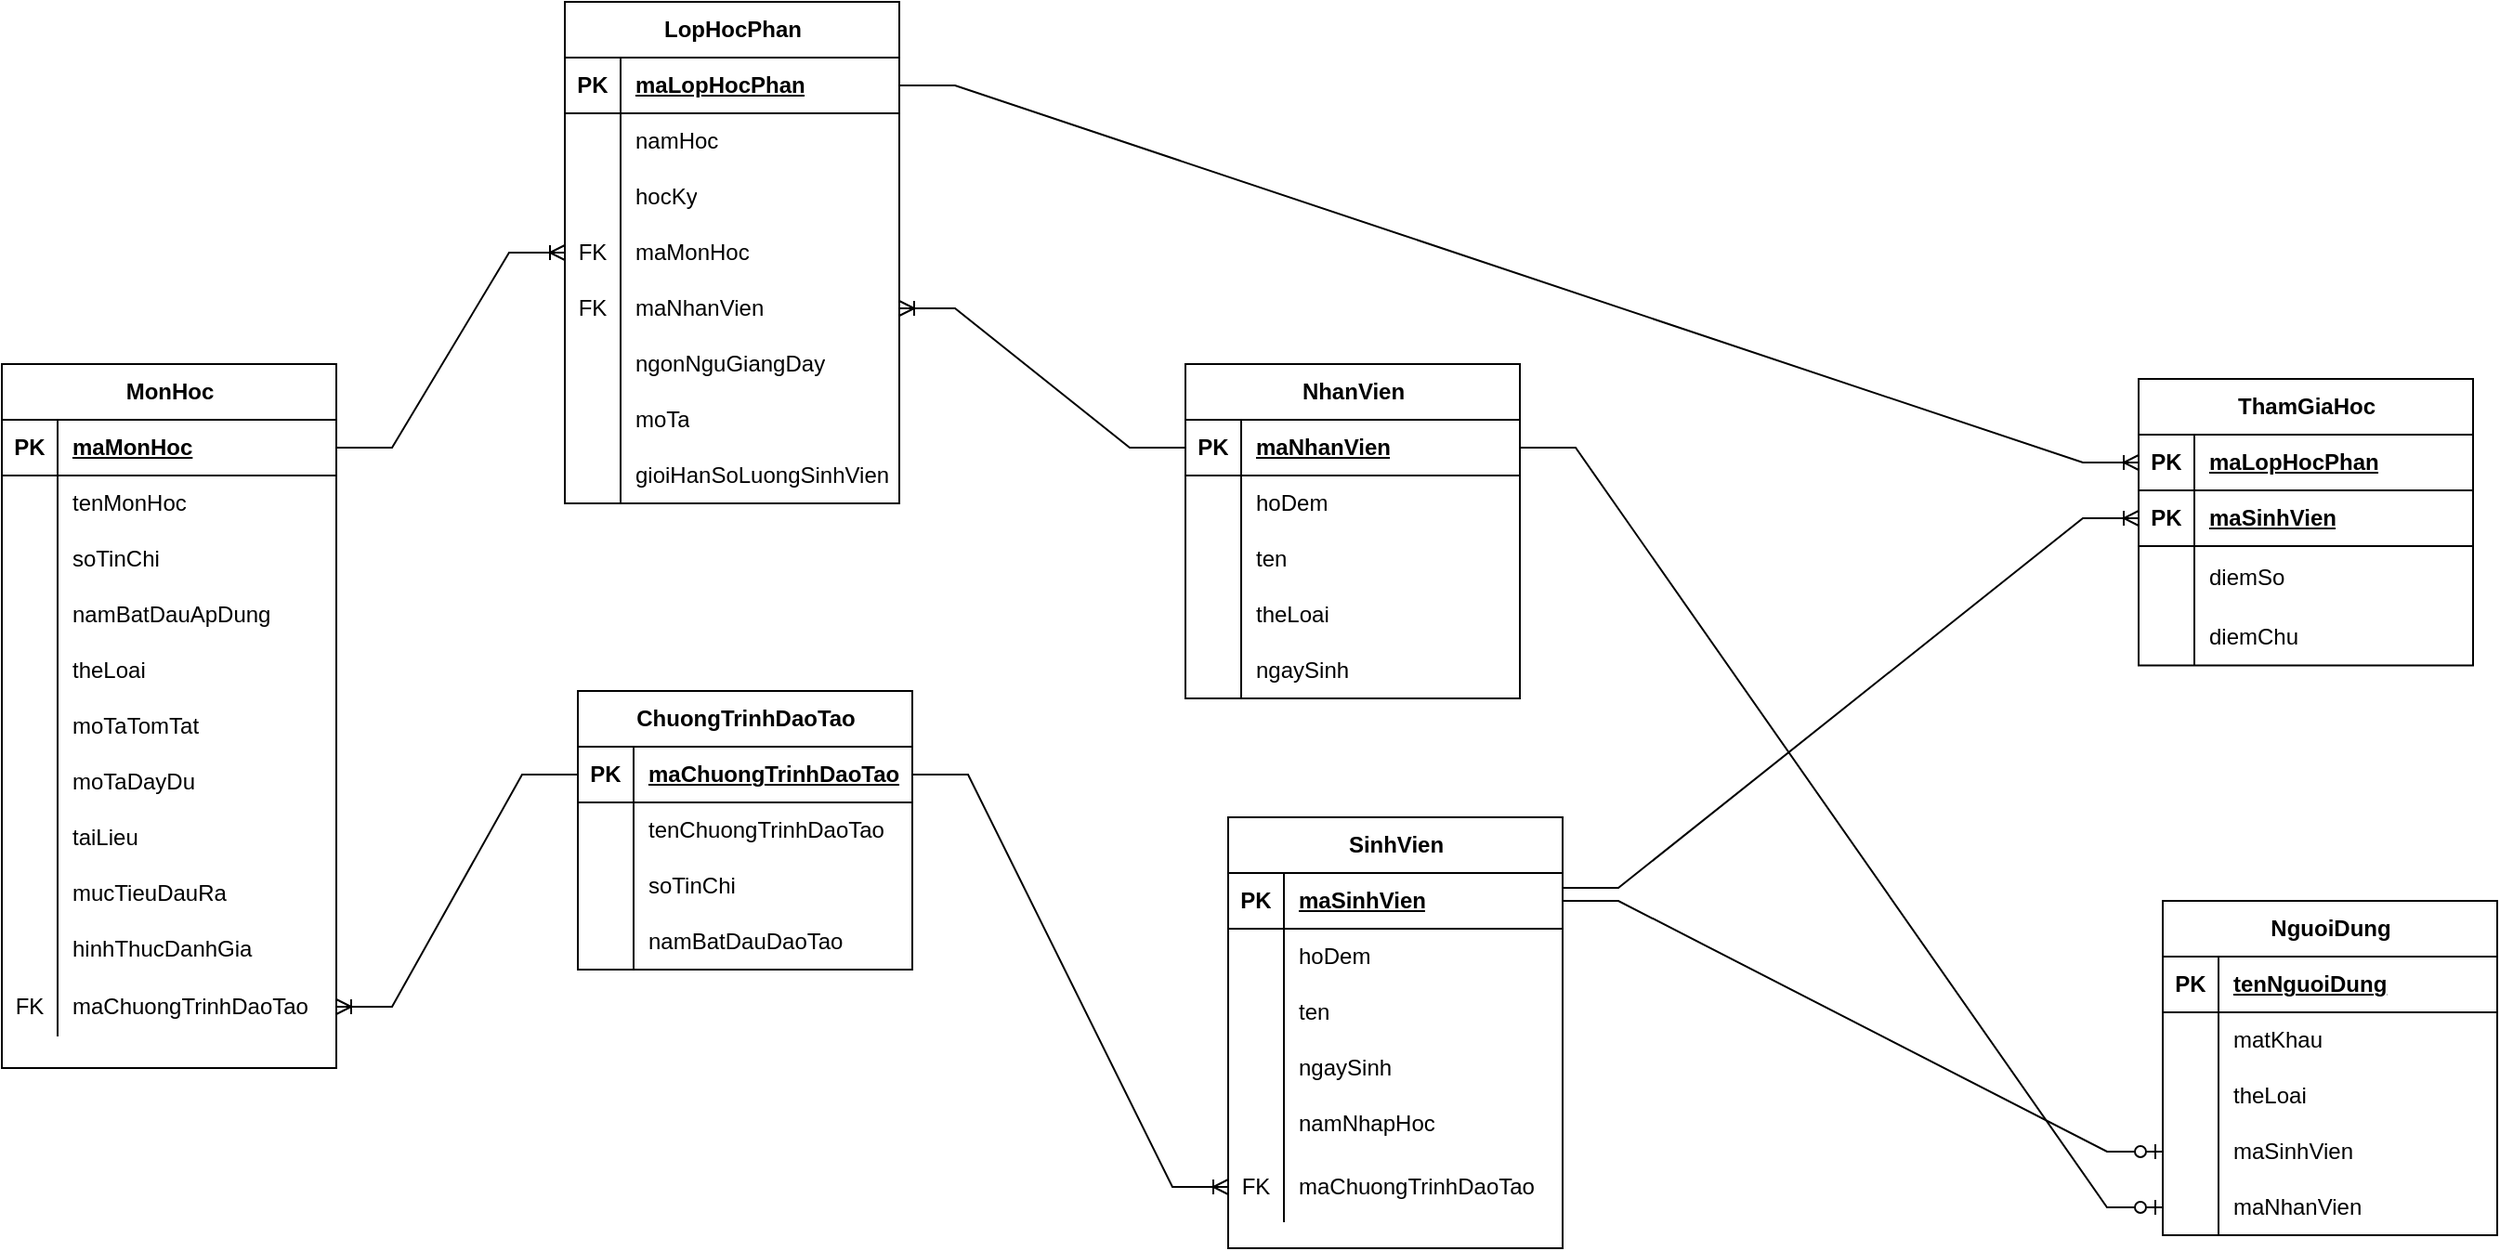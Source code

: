 <mxfile version="21.6.9" type="github">
  <diagram id="R2lEEEUBdFMjLlhIrx00" name="Page-1">
    <mxGraphModel dx="1336" dy="642" grid="0" gridSize="10" guides="1" tooltips="1" connect="1" arrows="1" fold="1" page="0" pageScale="1" pageWidth="850" pageHeight="1100" math="0" shadow="0" extFonts="Permanent Marker^https://fonts.googleapis.com/css?family=Permanent+Marker">
      <root>
        <mxCell id="0" />
        <mxCell id="1" parent="0" />
        <mxCell id="FCOBi8Q_6qxKYz5p5sxW-1" value="ChuongTrinhDaoTao" style="shape=table;startSize=30;container=1;collapsible=1;childLayout=tableLayout;fixedRows=1;rowLines=0;fontStyle=1;align=center;resizeLast=1;html=1;" vertex="1" parent="1">
          <mxGeometry x="301" y="449" width="180" height="150" as="geometry" />
        </mxCell>
        <mxCell id="FCOBi8Q_6qxKYz5p5sxW-2" value="" style="shape=tableRow;horizontal=0;startSize=0;swimlaneHead=0;swimlaneBody=0;fillColor=none;collapsible=0;dropTarget=0;points=[[0,0.5],[1,0.5]];portConstraint=eastwest;top=0;left=0;right=0;bottom=1;" vertex="1" parent="FCOBi8Q_6qxKYz5p5sxW-1">
          <mxGeometry y="30" width="180" height="30" as="geometry" />
        </mxCell>
        <mxCell id="FCOBi8Q_6qxKYz5p5sxW-3" value="PK" style="shape=partialRectangle;connectable=0;fillColor=none;top=0;left=0;bottom=0;right=0;fontStyle=1;overflow=hidden;whiteSpace=wrap;html=1;" vertex="1" parent="FCOBi8Q_6qxKYz5p5sxW-2">
          <mxGeometry width="30" height="30" as="geometry">
            <mxRectangle width="30" height="30" as="alternateBounds" />
          </mxGeometry>
        </mxCell>
        <mxCell id="FCOBi8Q_6qxKYz5p5sxW-4" value="maChuongTrinhDaoTao" style="shape=partialRectangle;connectable=0;fillColor=none;top=0;left=0;bottom=0;right=0;align=left;spacingLeft=6;fontStyle=5;overflow=hidden;whiteSpace=wrap;html=1;" vertex="1" parent="FCOBi8Q_6qxKYz5p5sxW-2">
          <mxGeometry x="30" width="150" height="30" as="geometry">
            <mxRectangle width="150" height="30" as="alternateBounds" />
          </mxGeometry>
        </mxCell>
        <mxCell id="FCOBi8Q_6qxKYz5p5sxW-5" value="" style="shape=tableRow;horizontal=0;startSize=0;swimlaneHead=0;swimlaneBody=0;fillColor=none;collapsible=0;dropTarget=0;points=[[0,0.5],[1,0.5]];portConstraint=eastwest;top=0;left=0;right=0;bottom=0;" vertex="1" parent="FCOBi8Q_6qxKYz5p5sxW-1">
          <mxGeometry y="60" width="180" height="30" as="geometry" />
        </mxCell>
        <mxCell id="FCOBi8Q_6qxKYz5p5sxW-6" value="" style="shape=partialRectangle;connectable=0;fillColor=none;top=0;left=0;bottom=0;right=0;editable=1;overflow=hidden;whiteSpace=wrap;html=1;" vertex="1" parent="FCOBi8Q_6qxKYz5p5sxW-5">
          <mxGeometry width="30" height="30" as="geometry">
            <mxRectangle width="30" height="30" as="alternateBounds" />
          </mxGeometry>
        </mxCell>
        <mxCell id="FCOBi8Q_6qxKYz5p5sxW-7" value="tenChuongTrinhDaoTao" style="shape=partialRectangle;connectable=0;fillColor=none;top=0;left=0;bottom=0;right=0;align=left;spacingLeft=6;overflow=hidden;whiteSpace=wrap;html=1;" vertex="1" parent="FCOBi8Q_6qxKYz5p5sxW-5">
          <mxGeometry x="30" width="150" height="30" as="geometry">
            <mxRectangle width="150" height="30" as="alternateBounds" />
          </mxGeometry>
        </mxCell>
        <mxCell id="FCOBi8Q_6qxKYz5p5sxW-8" value="" style="shape=tableRow;horizontal=0;startSize=0;swimlaneHead=0;swimlaneBody=0;fillColor=none;collapsible=0;dropTarget=0;points=[[0,0.5],[1,0.5]];portConstraint=eastwest;top=0;left=0;right=0;bottom=0;" vertex="1" parent="FCOBi8Q_6qxKYz5p5sxW-1">
          <mxGeometry y="90" width="180" height="30" as="geometry" />
        </mxCell>
        <mxCell id="FCOBi8Q_6qxKYz5p5sxW-9" value="" style="shape=partialRectangle;connectable=0;fillColor=none;top=0;left=0;bottom=0;right=0;editable=1;overflow=hidden;whiteSpace=wrap;html=1;" vertex="1" parent="FCOBi8Q_6qxKYz5p5sxW-8">
          <mxGeometry width="30" height="30" as="geometry">
            <mxRectangle width="30" height="30" as="alternateBounds" />
          </mxGeometry>
        </mxCell>
        <mxCell id="FCOBi8Q_6qxKYz5p5sxW-10" value="soTinChi" style="shape=partialRectangle;connectable=0;fillColor=none;top=0;left=0;bottom=0;right=0;align=left;spacingLeft=6;overflow=hidden;whiteSpace=wrap;html=1;" vertex="1" parent="FCOBi8Q_6qxKYz5p5sxW-8">
          <mxGeometry x="30" width="150" height="30" as="geometry">
            <mxRectangle width="150" height="30" as="alternateBounds" />
          </mxGeometry>
        </mxCell>
        <mxCell id="FCOBi8Q_6qxKYz5p5sxW-11" value="" style="shape=tableRow;horizontal=0;startSize=0;swimlaneHead=0;swimlaneBody=0;fillColor=none;collapsible=0;dropTarget=0;points=[[0,0.5],[1,0.5]];portConstraint=eastwest;top=0;left=0;right=0;bottom=0;" vertex="1" parent="FCOBi8Q_6qxKYz5p5sxW-1">
          <mxGeometry y="120" width="180" height="30" as="geometry" />
        </mxCell>
        <mxCell id="FCOBi8Q_6qxKYz5p5sxW-12" value="" style="shape=partialRectangle;connectable=0;fillColor=none;top=0;left=0;bottom=0;right=0;editable=1;overflow=hidden;whiteSpace=wrap;html=1;" vertex="1" parent="FCOBi8Q_6qxKYz5p5sxW-11">
          <mxGeometry width="30" height="30" as="geometry">
            <mxRectangle width="30" height="30" as="alternateBounds" />
          </mxGeometry>
        </mxCell>
        <mxCell id="FCOBi8Q_6qxKYz5p5sxW-13" value="namBatDauDaoTao" style="shape=partialRectangle;connectable=0;fillColor=none;top=0;left=0;bottom=0;right=0;align=left;spacingLeft=6;overflow=hidden;whiteSpace=wrap;html=1;" vertex="1" parent="FCOBi8Q_6qxKYz5p5sxW-11">
          <mxGeometry x="30" width="150" height="30" as="geometry">
            <mxRectangle width="150" height="30" as="alternateBounds" />
          </mxGeometry>
        </mxCell>
        <mxCell id="FCOBi8Q_6qxKYz5p5sxW-14" value="SinhVien" style="shape=table;startSize=30;container=1;collapsible=1;childLayout=tableLayout;fixedRows=1;rowLines=0;fontStyle=1;align=center;resizeLast=1;html=1;" vertex="1" parent="1">
          <mxGeometry x="651" y="517" width="180" height="232" as="geometry" />
        </mxCell>
        <mxCell id="FCOBi8Q_6qxKYz5p5sxW-15" value="" style="shape=tableRow;horizontal=0;startSize=0;swimlaneHead=0;swimlaneBody=0;fillColor=none;collapsible=0;dropTarget=0;points=[[0,0.5],[1,0.5]];portConstraint=eastwest;top=0;left=0;right=0;bottom=1;" vertex="1" parent="FCOBi8Q_6qxKYz5p5sxW-14">
          <mxGeometry y="30" width="180" height="30" as="geometry" />
        </mxCell>
        <mxCell id="FCOBi8Q_6qxKYz5p5sxW-16" value="PK" style="shape=partialRectangle;connectable=0;fillColor=none;top=0;left=0;bottom=0;right=0;fontStyle=1;overflow=hidden;whiteSpace=wrap;html=1;" vertex="1" parent="FCOBi8Q_6qxKYz5p5sxW-15">
          <mxGeometry width="30" height="30" as="geometry">
            <mxRectangle width="30" height="30" as="alternateBounds" />
          </mxGeometry>
        </mxCell>
        <mxCell id="FCOBi8Q_6qxKYz5p5sxW-17" value="maSinhVien" style="shape=partialRectangle;connectable=0;fillColor=none;top=0;left=0;bottom=0;right=0;align=left;spacingLeft=6;fontStyle=5;overflow=hidden;whiteSpace=wrap;html=1;" vertex="1" parent="FCOBi8Q_6qxKYz5p5sxW-15">
          <mxGeometry x="30" width="150" height="30" as="geometry">
            <mxRectangle width="150" height="30" as="alternateBounds" />
          </mxGeometry>
        </mxCell>
        <mxCell id="FCOBi8Q_6qxKYz5p5sxW-18" value="" style="shape=tableRow;horizontal=0;startSize=0;swimlaneHead=0;swimlaneBody=0;fillColor=none;collapsible=0;dropTarget=0;points=[[0,0.5],[1,0.5]];portConstraint=eastwest;top=0;left=0;right=0;bottom=0;" vertex="1" parent="FCOBi8Q_6qxKYz5p5sxW-14">
          <mxGeometry y="60" width="180" height="30" as="geometry" />
        </mxCell>
        <mxCell id="FCOBi8Q_6qxKYz5p5sxW-19" value="" style="shape=partialRectangle;connectable=0;fillColor=none;top=0;left=0;bottom=0;right=0;editable=1;overflow=hidden;whiteSpace=wrap;html=1;" vertex="1" parent="FCOBi8Q_6qxKYz5p5sxW-18">
          <mxGeometry width="30" height="30" as="geometry">
            <mxRectangle width="30" height="30" as="alternateBounds" />
          </mxGeometry>
        </mxCell>
        <mxCell id="FCOBi8Q_6qxKYz5p5sxW-20" value="hoDem" style="shape=partialRectangle;connectable=0;fillColor=none;top=0;left=0;bottom=0;right=0;align=left;spacingLeft=6;overflow=hidden;whiteSpace=wrap;html=1;" vertex="1" parent="FCOBi8Q_6qxKYz5p5sxW-18">
          <mxGeometry x="30" width="150" height="30" as="geometry">
            <mxRectangle width="150" height="30" as="alternateBounds" />
          </mxGeometry>
        </mxCell>
        <mxCell id="FCOBi8Q_6qxKYz5p5sxW-21" value="" style="shape=tableRow;horizontal=0;startSize=0;swimlaneHead=0;swimlaneBody=0;fillColor=none;collapsible=0;dropTarget=0;points=[[0,0.5],[1,0.5]];portConstraint=eastwest;top=0;left=0;right=0;bottom=0;" vertex="1" parent="FCOBi8Q_6qxKYz5p5sxW-14">
          <mxGeometry y="90" width="180" height="30" as="geometry" />
        </mxCell>
        <mxCell id="FCOBi8Q_6qxKYz5p5sxW-22" value="" style="shape=partialRectangle;connectable=0;fillColor=none;top=0;left=0;bottom=0;right=0;editable=1;overflow=hidden;whiteSpace=wrap;html=1;" vertex="1" parent="FCOBi8Q_6qxKYz5p5sxW-21">
          <mxGeometry width="30" height="30" as="geometry">
            <mxRectangle width="30" height="30" as="alternateBounds" />
          </mxGeometry>
        </mxCell>
        <mxCell id="FCOBi8Q_6qxKYz5p5sxW-23" value="ten" style="shape=partialRectangle;connectable=0;fillColor=none;top=0;left=0;bottom=0;right=0;align=left;spacingLeft=6;overflow=hidden;whiteSpace=wrap;html=1;" vertex="1" parent="FCOBi8Q_6qxKYz5p5sxW-21">
          <mxGeometry x="30" width="150" height="30" as="geometry">
            <mxRectangle width="150" height="30" as="alternateBounds" />
          </mxGeometry>
        </mxCell>
        <mxCell id="FCOBi8Q_6qxKYz5p5sxW-24" value="" style="shape=tableRow;horizontal=0;startSize=0;swimlaneHead=0;swimlaneBody=0;fillColor=none;collapsible=0;dropTarget=0;points=[[0,0.5],[1,0.5]];portConstraint=eastwest;top=0;left=0;right=0;bottom=0;" vertex="1" parent="FCOBi8Q_6qxKYz5p5sxW-14">
          <mxGeometry y="120" width="180" height="30" as="geometry" />
        </mxCell>
        <mxCell id="FCOBi8Q_6qxKYz5p5sxW-25" value="" style="shape=partialRectangle;connectable=0;fillColor=none;top=0;left=0;bottom=0;right=0;editable=1;overflow=hidden;whiteSpace=wrap;html=1;" vertex="1" parent="FCOBi8Q_6qxKYz5p5sxW-24">
          <mxGeometry width="30" height="30" as="geometry">
            <mxRectangle width="30" height="30" as="alternateBounds" />
          </mxGeometry>
        </mxCell>
        <mxCell id="FCOBi8Q_6qxKYz5p5sxW-26" value="ngaySinh" style="shape=partialRectangle;connectable=0;fillColor=none;top=0;left=0;bottom=0;right=0;align=left;spacingLeft=6;overflow=hidden;whiteSpace=wrap;html=1;" vertex="1" parent="FCOBi8Q_6qxKYz5p5sxW-24">
          <mxGeometry x="30" width="150" height="30" as="geometry">
            <mxRectangle width="150" height="30" as="alternateBounds" />
          </mxGeometry>
        </mxCell>
        <mxCell id="FCOBi8Q_6qxKYz5p5sxW-27" value="" style="shape=tableRow;horizontal=0;startSize=0;swimlaneHead=0;swimlaneBody=0;fillColor=none;collapsible=0;dropTarget=0;points=[[0,0.5],[1,0.5]];portConstraint=eastwest;top=0;left=0;right=0;bottom=0;" vertex="1" parent="FCOBi8Q_6qxKYz5p5sxW-14">
          <mxGeometry y="150" width="180" height="30" as="geometry" />
        </mxCell>
        <mxCell id="FCOBi8Q_6qxKYz5p5sxW-28" value="" style="shape=partialRectangle;connectable=0;fillColor=none;top=0;left=0;bottom=0;right=0;editable=1;overflow=hidden;whiteSpace=wrap;html=1;" vertex="1" parent="FCOBi8Q_6qxKYz5p5sxW-27">
          <mxGeometry width="30" height="30" as="geometry">
            <mxRectangle width="30" height="30" as="alternateBounds" />
          </mxGeometry>
        </mxCell>
        <mxCell id="FCOBi8Q_6qxKYz5p5sxW-29" value="namNhapHoc" style="shape=partialRectangle;connectable=0;fillColor=none;top=0;left=0;bottom=0;right=0;align=left;spacingLeft=6;overflow=hidden;whiteSpace=wrap;html=1;" vertex="1" parent="FCOBi8Q_6qxKYz5p5sxW-27">
          <mxGeometry x="30" width="150" height="30" as="geometry">
            <mxRectangle width="150" height="30" as="alternateBounds" />
          </mxGeometry>
        </mxCell>
        <mxCell id="FCOBi8Q_6qxKYz5p5sxW-34" value="" style="shape=tableRow;horizontal=0;startSize=0;swimlaneHead=0;swimlaneBody=0;fillColor=none;collapsible=0;dropTarget=0;points=[[0,0.5],[1,0.5]];portConstraint=eastwest;top=0;left=0;right=0;bottom=0;" vertex="1" parent="FCOBi8Q_6qxKYz5p5sxW-14">
          <mxGeometry y="180" width="180" height="38" as="geometry" />
        </mxCell>
        <mxCell id="FCOBi8Q_6qxKYz5p5sxW-35" value="FK" style="shape=partialRectangle;connectable=0;fillColor=none;top=0;left=0;bottom=0;right=0;fontStyle=0;overflow=hidden;whiteSpace=wrap;html=1;" vertex="1" parent="FCOBi8Q_6qxKYz5p5sxW-34">
          <mxGeometry width="30" height="38" as="geometry">
            <mxRectangle width="30" height="38" as="alternateBounds" />
          </mxGeometry>
        </mxCell>
        <mxCell id="FCOBi8Q_6qxKYz5p5sxW-36" value="maChuongTrinhDaoTao" style="shape=partialRectangle;connectable=0;fillColor=none;top=0;left=0;bottom=0;right=0;align=left;spacingLeft=6;fontStyle=0;overflow=hidden;whiteSpace=wrap;html=1;" vertex="1" parent="FCOBi8Q_6qxKYz5p5sxW-34">
          <mxGeometry x="30" width="150" height="38" as="geometry">
            <mxRectangle width="150" height="38" as="alternateBounds" />
          </mxGeometry>
        </mxCell>
        <mxCell id="FCOBi8Q_6qxKYz5p5sxW-37" value="" style="edgeStyle=entityRelationEdgeStyle;fontSize=12;html=1;endArrow=ERoneToMany;rounded=0;exitX=1;exitY=0.5;exitDx=0;exitDy=0;" edge="1" parent="1" source="FCOBi8Q_6qxKYz5p5sxW-2" target="FCOBi8Q_6qxKYz5p5sxW-34">
          <mxGeometry width="100" height="100" relative="1" as="geometry">
            <mxPoint x="789" y="691" as="sourcePoint" />
            <mxPoint x="889" y="591" as="targetPoint" />
          </mxGeometry>
        </mxCell>
        <mxCell id="FCOBi8Q_6qxKYz5p5sxW-38" value="NhanVien" style="shape=table;startSize=30;container=1;collapsible=1;childLayout=tableLayout;fixedRows=1;rowLines=0;fontStyle=1;align=center;resizeLast=1;html=1;" vertex="1" parent="1">
          <mxGeometry x="628" y="273" width="180" height="180" as="geometry" />
        </mxCell>
        <mxCell id="FCOBi8Q_6qxKYz5p5sxW-39" value="" style="shape=tableRow;horizontal=0;startSize=0;swimlaneHead=0;swimlaneBody=0;fillColor=none;collapsible=0;dropTarget=0;points=[[0,0.5],[1,0.5]];portConstraint=eastwest;top=0;left=0;right=0;bottom=1;" vertex="1" parent="FCOBi8Q_6qxKYz5p5sxW-38">
          <mxGeometry y="30" width="180" height="30" as="geometry" />
        </mxCell>
        <mxCell id="FCOBi8Q_6qxKYz5p5sxW-40" value="PK" style="shape=partialRectangle;connectable=0;fillColor=none;top=0;left=0;bottom=0;right=0;fontStyle=1;overflow=hidden;whiteSpace=wrap;html=1;" vertex="1" parent="FCOBi8Q_6qxKYz5p5sxW-39">
          <mxGeometry width="30" height="30" as="geometry">
            <mxRectangle width="30" height="30" as="alternateBounds" />
          </mxGeometry>
        </mxCell>
        <mxCell id="FCOBi8Q_6qxKYz5p5sxW-41" value="maNhanVien" style="shape=partialRectangle;connectable=0;fillColor=none;top=0;left=0;bottom=0;right=0;align=left;spacingLeft=6;fontStyle=5;overflow=hidden;whiteSpace=wrap;html=1;" vertex="1" parent="FCOBi8Q_6qxKYz5p5sxW-39">
          <mxGeometry x="30" width="150" height="30" as="geometry">
            <mxRectangle width="150" height="30" as="alternateBounds" />
          </mxGeometry>
        </mxCell>
        <mxCell id="FCOBi8Q_6qxKYz5p5sxW-42" value="" style="shape=tableRow;horizontal=0;startSize=0;swimlaneHead=0;swimlaneBody=0;fillColor=none;collapsible=0;dropTarget=0;points=[[0,0.5],[1,0.5]];portConstraint=eastwest;top=0;left=0;right=0;bottom=0;" vertex="1" parent="FCOBi8Q_6qxKYz5p5sxW-38">
          <mxGeometry y="60" width="180" height="30" as="geometry" />
        </mxCell>
        <mxCell id="FCOBi8Q_6qxKYz5p5sxW-43" value="" style="shape=partialRectangle;connectable=0;fillColor=none;top=0;left=0;bottom=0;right=0;editable=1;overflow=hidden;whiteSpace=wrap;html=1;" vertex="1" parent="FCOBi8Q_6qxKYz5p5sxW-42">
          <mxGeometry width="30" height="30" as="geometry">
            <mxRectangle width="30" height="30" as="alternateBounds" />
          </mxGeometry>
        </mxCell>
        <mxCell id="FCOBi8Q_6qxKYz5p5sxW-44" value="hoDem" style="shape=partialRectangle;connectable=0;fillColor=none;top=0;left=0;bottom=0;right=0;align=left;spacingLeft=6;overflow=hidden;whiteSpace=wrap;html=1;" vertex="1" parent="FCOBi8Q_6qxKYz5p5sxW-42">
          <mxGeometry x="30" width="150" height="30" as="geometry">
            <mxRectangle width="150" height="30" as="alternateBounds" />
          </mxGeometry>
        </mxCell>
        <mxCell id="FCOBi8Q_6qxKYz5p5sxW-45" value="" style="shape=tableRow;horizontal=0;startSize=0;swimlaneHead=0;swimlaneBody=0;fillColor=none;collapsible=0;dropTarget=0;points=[[0,0.5],[1,0.5]];portConstraint=eastwest;top=0;left=0;right=0;bottom=0;" vertex="1" parent="FCOBi8Q_6qxKYz5p5sxW-38">
          <mxGeometry y="90" width="180" height="30" as="geometry" />
        </mxCell>
        <mxCell id="FCOBi8Q_6qxKYz5p5sxW-46" value="" style="shape=partialRectangle;connectable=0;fillColor=none;top=0;left=0;bottom=0;right=0;editable=1;overflow=hidden;whiteSpace=wrap;html=1;" vertex="1" parent="FCOBi8Q_6qxKYz5p5sxW-45">
          <mxGeometry width="30" height="30" as="geometry">
            <mxRectangle width="30" height="30" as="alternateBounds" />
          </mxGeometry>
        </mxCell>
        <mxCell id="FCOBi8Q_6qxKYz5p5sxW-47" value="ten" style="shape=partialRectangle;connectable=0;fillColor=none;top=0;left=0;bottom=0;right=0;align=left;spacingLeft=6;overflow=hidden;whiteSpace=wrap;html=1;" vertex="1" parent="FCOBi8Q_6qxKYz5p5sxW-45">
          <mxGeometry x="30" width="150" height="30" as="geometry">
            <mxRectangle width="150" height="30" as="alternateBounds" />
          </mxGeometry>
        </mxCell>
        <mxCell id="FCOBi8Q_6qxKYz5p5sxW-48" value="" style="shape=tableRow;horizontal=0;startSize=0;swimlaneHead=0;swimlaneBody=0;fillColor=none;collapsible=0;dropTarget=0;points=[[0,0.5],[1,0.5]];portConstraint=eastwest;top=0;left=0;right=0;bottom=0;" vertex="1" parent="FCOBi8Q_6qxKYz5p5sxW-38">
          <mxGeometry y="120" width="180" height="30" as="geometry" />
        </mxCell>
        <mxCell id="FCOBi8Q_6qxKYz5p5sxW-49" value="" style="shape=partialRectangle;connectable=0;fillColor=none;top=0;left=0;bottom=0;right=0;editable=1;overflow=hidden;whiteSpace=wrap;html=1;" vertex="1" parent="FCOBi8Q_6qxKYz5p5sxW-48">
          <mxGeometry width="30" height="30" as="geometry">
            <mxRectangle width="30" height="30" as="alternateBounds" />
          </mxGeometry>
        </mxCell>
        <mxCell id="FCOBi8Q_6qxKYz5p5sxW-50" value="theLoai" style="shape=partialRectangle;connectable=0;fillColor=none;top=0;left=0;bottom=0;right=0;align=left;spacingLeft=6;overflow=hidden;whiteSpace=wrap;html=1;" vertex="1" parent="FCOBi8Q_6qxKYz5p5sxW-48">
          <mxGeometry x="30" width="150" height="30" as="geometry">
            <mxRectangle width="150" height="30" as="alternateBounds" />
          </mxGeometry>
        </mxCell>
        <mxCell id="FCOBi8Q_6qxKYz5p5sxW-51" value="" style="shape=tableRow;horizontal=0;startSize=0;swimlaneHead=0;swimlaneBody=0;fillColor=none;collapsible=0;dropTarget=0;points=[[0,0.5],[1,0.5]];portConstraint=eastwest;top=0;left=0;right=0;bottom=0;" vertex="1" parent="FCOBi8Q_6qxKYz5p5sxW-38">
          <mxGeometry y="150" width="180" height="30" as="geometry" />
        </mxCell>
        <mxCell id="FCOBi8Q_6qxKYz5p5sxW-52" value="" style="shape=partialRectangle;connectable=0;fillColor=none;top=0;left=0;bottom=0;right=0;editable=1;overflow=hidden;whiteSpace=wrap;html=1;" vertex="1" parent="FCOBi8Q_6qxKYz5p5sxW-51">
          <mxGeometry width="30" height="30" as="geometry">
            <mxRectangle width="30" height="30" as="alternateBounds" />
          </mxGeometry>
        </mxCell>
        <mxCell id="FCOBi8Q_6qxKYz5p5sxW-53" value="ngaySinh" style="shape=partialRectangle;connectable=0;fillColor=none;top=0;left=0;bottom=0;right=0;align=left;spacingLeft=6;overflow=hidden;whiteSpace=wrap;html=1;" vertex="1" parent="FCOBi8Q_6qxKYz5p5sxW-51">
          <mxGeometry x="30" width="150" height="30" as="geometry">
            <mxRectangle width="150" height="30" as="alternateBounds" />
          </mxGeometry>
        </mxCell>
        <mxCell id="FCOBi8Q_6qxKYz5p5sxW-54" value="MonHoc" style="shape=table;startSize=30;container=1;collapsible=1;childLayout=tableLayout;fixedRows=1;rowLines=0;fontStyle=1;align=center;resizeLast=1;html=1;" vertex="1" parent="1">
          <mxGeometry x="-9" y="273" width="180" height="379" as="geometry" />
        </mxCell>
        <mxCell id="FCOBi8Q_6qxKYz5p5sxW-55" value="" style="shape=tableRow;horizontal=0;startSize=0;swimlaneHead=0;swimlaneBody=0;fillColor=none;collapsible=0;dropTarget=0;points=[[0,0.5],[1,0.5]];portConstraint=eastwest;top=0;left=0;right=0;bottom=1;" vertex="1" parent="FCOBi8Q_6qxKYz5p5sxW-54">
          <mxGeometry y="30" width="180" height="30" as="geometry" />
        </mxCell>
        <mxCell id="FCOBi8Q_6qxKYz5p5sxW-56" value="PK" style="shape=partialRectangle;connectable=0;fillColor=none;top=0;left=0;bottom=0;right=0;fontStyle=1;overflow=hidden;whiteSpace=wrap;html=1;" vertex="1" parent="FCOBi8Q_6qxKYz5p5sxW-55">
          <mxGeometry width="30" height="30" as="geometry">
            <mxRectangle width="30" height="30" as="alternateBounds" />
          </mxGeometry>
        </mxCell>
        <mxCell id="FCOBi8Q_6qxKYz5p5sxW-57" value="maMonHoc" style="shape=partialRectangle;connectable=0;fillColor=none;top=0;left=0;bottom=0;right=0;align=left;spacingLeft=6;fontStyle=5;overflow=hidden;whiteSpace=wrap;html=1;" vertex="1" parent="FCOBi8Q_6qxKYz5p5sxW-55">
          <mxGeometry x="30" width="150" height="30" as="geometry">
            <mxRectangle width="150" height="30" as="alternateBounds" />
          </mxGeometry>
        </mxCell>
        <mxCell id="FCOBi8Q_6qxKYz5p5sxW-58" value="" style="shape=tableRow;horizontal=0;startSize=0;swimlaneHead=0;swimlaneBody=0;fillColor=none;collapsible=0;dropTarget=0;points=[[0,0.5],[1,0.5]];portConstraint=eastwest;top=0;left=0;right=0;bottom=0;" vertex="1" parent="FCOBi8Q_6qxKYz5p5sxW-54">
          <mxGeometry y="60" width="180" height="30" as="geometry" />
        </mxCell>
        <mxCell id="FCOBi8Q_6qxKYz5p5sxW-59" value="" style="shape=partialRectangle;connectable=0;fillColor=none;top=0;left=0;bottom=0;right=0;editable=1;overflow=hidden;whiteSpace=wrap;html=1;" vertex="1" parent="FCOBi8Q_6qxKYz5p5sxW-58">
          <mxGeometry width="30" height="30" as="geometry">
            <mxRectangle width="30" height="30" as="alternateBounds" />
          </mxGeometry>
        </mxCell>
        <mxCell id="FCOBi8Q_6qxKYz5p5sxW-60" value="tenMonHoc" style="shape=partialRectangle;connectable=0;fillColor=none;top=0;left=0;bottom=0;right=0;align=left;spacingLeft=6;overflow=hidden;whiteSpace=wrap;html=1;" vertex="1" parent="FCOBi8Q_6qxKYz5p5sxW-58">
          <mxGeometry x="30" width="150" height="30" as="geometry">
            <mxRectangle width="150" height="30" as="alternateBounds" />
          </mxGeometry>
        </mxCell>
        <mxCell id="FCOBi8Q_6qxKYz5p5sxW-61" value="" style="shape=tableRow;horizontal=0;startSize=0;swimlaneHead=0;swimlaneBody=0;fillColor=none;collapsible=0;dropTarget=0;points=[[0,0.5],[1,0.5]];portConstraint=eastwest;top=0;left=0;right=0;bottom=0;" vertex="1" parent="FCOBi8Q_6qxKYz5p5sxW-54">
          <mxGeometry y="90" width="180" height="30" as="geometry" />
        </mxCell>
        <mxCell id="FCOBi8Q_6qxKYz5p5sxW-62" value="" style="shape=partialRectangle;connectable=0;fillColor=none;top=0;left=0;bottom=0;right=0;editable=1;overflow=hidden;whiteSpace=wrap;html=1;" vertex="1" parent="FCOBi8Q_6qxKYz5p5sxW-61">
          <mxGeometry width="30" height="30" as="geometry">
            <mxRectangle width="30" height="30" as="alternateBounds" />
          </mxGeometry>
        </mxCell>
        <mxCell id="FCOBi8Q_6qxKYz5p5sxW-63" value="soTinChi" style="shape=partialRectangle;connectable=0;fillColor=none;top=0;left=0;bottom=0;right=0;align=left;spacingLeft=6;overflow=hidden;whiteSpace=wrap;html=1;" vertex="1" parent="FCOBi8Q_6qxKYz5p5sxW-61">
          <mxGeometry x="30" width="150" height="30" as="geometry">
            <mxRectangle width="150" height="30" as="alternateBounds" />
          </mxGeometry>
        </mxCell>
        <mxCell id="FCOBi8Q_6qxKYz5p5sxW-64" value="" style="shape=tableRow;horizontal=0;startSize=0;swimlaneHead=0;swimlaneBody=0;fillColor=none;collapsible=0;dropTarget=0;points=[[0,0.5],[1,0.5]];portConstraint=eastwest;top=0;left=0;right=0;bottom=0;" vertex="1" parent="FCOBi8Q_6qxKYz5p5sxW-54">
          <mxGeometry y="120" width="180" height="30" as="geometry" />
        </mxCell>
        <mxCell id="FCOBi8Q_6qxKYz5p5sxW-65" value="" style="shape=partialRectangle;connectable=0;fillColor=none;top=0;left=0;bottom=0;right=0;editable=1;overflow=hidden;whiteSpace=wrap;html=1;" vertex="1" parent="FCOBi8Q_6qxKYz5p5sxW-64">
          <mxGeometry width="30" height="30" as="geometry">
            <mxRectangle width="30" height="30" as="alternateBounds" />
          </mxGeometry>
        </mxCell>
        <mxCell id="FCOBi8Q_6qxKYz5p5sxW-66" value="namBatDauApDung" style="shape=partialRectangle;connectable=0;fillColor=none;top=0;left=0;bottom=0;right=0;align=left;spacingLeft=6;overflow=hidden;whiteSpace=wrap;html=1;" vertex="1" parent="FCOBi8Q_6qxKYz5p5sxW-64">
          <mxGeometry x="30" width="150" height="30" as="geometry">
            <mxRectangle width="150" height="30" as="alternateBounds" />
          </mxGeometry>
        </mxCell>
        <mxCell id="FCOBi8Q_6qxKYz5p5sxW-67" value="" style="shape=tableRow;horizontal=0;startSize=0;swimlaneHead=0;swimlaneBody=0;fillColor=none;collapsible=0;dropTarget=0;points=[[0,0.5],[1,0.5]];portConstraint=eastwest;top=0;left=0;right=0;bottom=0;" vertex="1" parent="FCOBi8Q_6qxKYz5p5sxW-54">
          <mxGeometry y="150" width="180" height="30" as="geometry" />
        </mxCell>
        <mxCell id="FCOBi8Q_6qxKYz5p5sxW-68" value="" style="shape=partialRectangle;connectable=0;fillColor=none;top=0;left=0;bottom=0;right=0;editable=1;overflow=hidden;whiteSpace=wrap;html=1;" vertex="1" parent="FCOBi8Q_6qxKYz5p5sxW-67">
          <mxGeometry width="30" height="30" as="geometry">
            <mxRectangle width="30" height="30" as="alternateBounds" />
          </mxGeometry>
        </mxCell>
        <mxCell id="FCOBi8Q_6qxKYz5p5sxW-69" value="theLoai" style="shape=partialRectangle;connectable=0;fillColor=none;top=0;left=0;bottom=0;right=0;align=left;spacingLeft=6;overflow=hidden;whiteSpace=wrap;html=1;" vertex="1" parent="FCOBi8Q_6qxKYz5p5sxW-67">
          <mxGeometry x="30" width="150" height="30" as="geometry">
            <mxRectangle width="150" height="30" as="alternateBounds" />
          </mxGeometry>
        </mxCell>
        <mxCell id="FCOBi8Q_6qxKYz5p5sxW-70" value="" style="shape=tableRow;horizontal=0;startSize=0;swimlaneHead=0;swimlaneBody=0;fillColor=none;collapsible=0;dropTarget=0;points=[[0,0.5],[1,0.5]];portConstraint=eastwest;top=0;left=0;right=0;bottom=0;" vertex="1" parent="FCOBi8Q_6qxKYz5p5sxW-54">
          <mxGeometry y="180" width="180" height="30" as="geometry" />
        </mxCell>
        <mxCell id="FCOBi8Q_6qxKYz5p5sxW-71" value="" style="shape=partialRectangle;connectable=0;fillColor=none;top=0;left=0;bottom=0;right=0;editable=1;overflow=hidden;whiteSpace=wrap;html=1;" vertex="1" parent="FCOBi8Q_6qxKYz5p5sxW-70">
          <mxGeometry width="30" height="30" as="geometry">
            <mxRectangle width="30" height="30" as="alternateBounds" />
          </mxGeometry>
        </mxCell>
        <mxCell id="FCOBi8Q_6qxKYz5p5sxW-72" value="moTaTomTat" style="shape=partialRectangle;connectable=0;fillColor=none;top=0;left=0;bottom=0;right=0;align=left;spacingLeft=6;overflow=hidden;whiteSpace=wrap;html=1;" vertex="1" parent="FCOBi8Q_6qxKYz5p5sxW-70">
          <mxGeometry x="30" width="150" height="30" as="geometry">
            <mxRectangle width="150" height="30" as="alternateBounds" />
          </mxGeometry>
        </mxCell>
        <mxCell id="FCOBi8Q_6qxKYz5p5sxW-73" value="" style="shape=tableRow;horizontal=0;startSize=0;swimlaneHead=0;swimlaneBody=0;fillColor=none;collapsible=0;dropTarget=0;points=[[0,0.5],[1,0.5]];portConstraint=eastwest;top=0;left=0;right=0;bottom=0;" vertex="1" parent="FCOBi8Q_6qxKYz5p5sxW-54">
          <mxGeometry y="210" width="180" height="30" as="geometry" />
        </mxCell>
        <mxCell id="FCOBi8Q_6qxKYz5p5sxW-74" value="" style="shape=partialRectangle;connectable=0;fillColor=none;top=0;left=0;bottom=0;right=0;editable=1;overflow=hidden;whiteSpace=wrap;html=1;" vertex="1" parent="FCOBi8Q_6qxKYz5p5sxW-73">
          <mxGeometry width="30" height="30" as="geometry">
            <mxRectangle width="30" height="30" as="alternateBounds" />
          </mxGeometry>
        </mxCell>
        <mxCell id="FCOBi8Q_6qxKYz5p5sxW-75" value="moTaDayDu" style="shape=partialRectangle;connectable=0;fillColor=none;top=0;left=0;bottom=0;right=0;align=left;spacingLeft=6;overflow=hidden;whiteSpace=wrap;html=1;" vertex="1" parent="FCOBi8Q_6qxKYz5p5sxW-73">
          <mxGeometry x="30" width="150" height="30" as="geometry">
            <mxRectangle width="150" height="30" as="alternateBounds" />
          </mxGeometry>
        </mxCell>
        <mxCell id="FCOBi8Q_6qxKYz5p5sxW-76" value="" style="shape=tableRow;horizontal=0;startSize=0;swimlaneHead=0;swimlaneBody=0;fillColor=none;collapsible=0;dropTarget=0;points=[[0,0.5],[1,0.5]];portConstraint=eastwest;top=0;left=0;right=0;bottom=0;" vertex="1" parent="FCOBi8Q_6qxKYz5p5sxW-54">
          <mxGeometry y="240" width="180" height="30" as="geometry" />
        </mxCell>
        <mxCell id="FCOBi8Q_6qxKYz5p5sxW-77" value="" style="shape=partialRectangle;connectable=0;fillColor=none;top=0;left=0;bottom=0;right=0;editable=1;overflow=hidden;whiteSpace=wrap;html=1;" vertex="1" parent="FCOBi8Q_6qxKYz5p5sxW-76">
          <mxGeometry width="30" height="30" as="geometry">
            <mxRectangle width="30" height="30" as="alternateBounds" />
          </mxGeometry>
        </mxCell>
        <mxCell id="FCOBi8Q_6qxKYz5p5sxW-78" value="taiLieu" style="shape=partialRectangle;connectable=0;fillColor=none;top=0;left=0;bottom=0;right=0;align=left;spacingLeft=6;overflow=hidden;whiteSpace=wrap;html=1;" vertex="1" parent="FCOBi8Q_6qxKYz5p5sxW-76">
          <mxGeometry x="30" width="150" height="30" as="geometry">
            <mxRectangle width="150" height="30" as="alternateBounds" />
          </mxGeometry>
        </mxCell>
        <mxCell id="FCOBi8Q_6qxKYz5p5sxW-79" value="" style="shape=tableRow;horizontal=0;startSize=0;swimlaneHead=0;swimlaneBody=0;fillColor=none;collapsible=0;dropTarget=0;points=[[0,0.5],[1,0.5]];portConstraint=eastwest;top=0;left=0;right=0;bottom=0;" vertex="1" parent="FCOBi8Q_6qxKYz5p5sxW-54">
          <mxGeometry y="270" width="180" height="30" as="geometry" />
        </mxCell>
        <mxCell id="FCOBi8Q_6qxKYz5p5sxW-80" value="" style="shape=partialRectangle;connectable=0;fillColor=none;top=0;left=0;bottom=0;right=0;editable=1;overflow=hidden;whiteSpace=wrap;html=1;" vertex="1" parent="FCOBi8Q_6qxKYz5p5sxW-79">
          <mxGeometry width="30" height="30" as="geometry">
            <mxRectangle width="30" height="30" as="alternateBounds" />
          </mxGeometry>
        </mxCell>
        <mxCell id="FCOBi8Q_6qxKYz5p5sxW-81" value="mucTieuDauRa" style="shape=partialRectangle;connectable=0;fillColor=none;top=0;left=0;bottom=0;right=0;align=left;spacingLeft=6;overflow=hidden;whiteSpace=wrap;html=1;" vertex="1" parent="FCOBi8Q_6qxKYz5p5sxW-79">
          <mxGeometry x="30" width="150" height="30" as="geometry">
            <mxRectangle width="150" height="30" as="alternateBounds" />
          </mxGeometry>
        </mxCell>
        <mxCell id="FCOBi8Q_6qxKYz5p5sxW-82" value="" style="shape=tableRow;horizontal=0;startSize=0;swimlaneHead=0;swimlaneBody=0;fillColor=none;collapsible=0;dropTarget=0;points=[[0,0.5],[1,0.5]];portConstraint=eastwest;top=0;left=0;right=0;bottom=0;" vertex="1" parent="FCOBi8Q_6qxKYz5p5sxW-54">
          <mxGeometry y="300" width="180" height="30" as="geometry" />
        </mxCell>
        <mxCell id="FCOBi8Q_6qxKYz5p5sxW-83" value="" style="shape=partialRectangle;connectable=0;fillColor=none;top=0;left=0;bottom=0;right=0;editable=1;overflow=hidden;whiteSpace=wrap;html=1;" vertex="1" parent="FCOBi8Q_6qxKYz5p5sxW-82">
          <mxGeometry width="30" height="30" as="geometry">
            <mxRectangle width="30" height="30" as="alternateBounds" />
          </mxGeometry>
        </mxCell>
        <mxCell id="FCOBi8Q_6qxKYz5p5sxW-84" value="hinhThucDanhGia" style="shape=partialRectangle;connectable=0;fillColor=none;top=0;left=0;bottom=0;right=0;align=left;spacingLeft=6;overflow=hidden;whiteSpace=wrap;html=1;" vertex="1" parent="FCOBi8Q_6qxKYz5p5sxW-82">
          <mxGeometry x="30" width="150" height="30" as="geometry">
            <mxRectangle width="150" height="30" as="alternateBounds" />
          </mxGeometry>
        </mxCell>
        <mxCell id="FCOBi8Q_6qxKYz5p5sxW-89" value="" style="shape=tableRow;horizontal=0;startSize=0;swimlaneHead=0;swimlaneBody=0;fillColor=none;collapsible=0;dropTarget=0;points=[[0,0.5],[1,0.5]];portConstraint=eastwest;top=0;left=0;right=0;bottom=0;" vertex="1" parent="FCOBi8Q_6qxKYz5p5sxW-54">
          <mxGeometry y="330" width="180" height="32" as="geometry" />
        </mxCell>
        <mxCell id="FCOBi8Q_6qxKYz5p5sxW-90" value="FK" style="shape=partialRectangle;connectable=0;fillColor=none;top=0;left=0;bottom=0;right=0;fontStyle=0;overflow=hidden;whiteSpace=wrap;html=1;" vertex="1" parent="FCOBi8Q_6qxKYz5p5sxW-89">
          <mxGeometry width="30" height="32" as="geometry">
            <mxRectangle width="30" height="32" as="alternateBounds" />
          </mxGeometry>
        </mxCell>
        <mxCell id="FCOBi8Q_6qxKYz5p5sxW-91" value="maChuongTrinhDaoTao" style="shape=partialRectangle;connectable=0;fillColor=none;top=0;left=0;bottom=0;right=0;align=left;spacingLeft=6;fontStyle=0;overflow=hidden;whiteSpace=wrap;html=1;" vertex="1" parent="FCOBi8Q_6qxKYz5p5sxW-89">
          <mxGeometry x="30" width="150" height="32" as="geometry">
            <mxRectangle width="150" height="32" as="alternateBounds" />
          </mxGeometry>
        </mxCell>
        <mxCell id="FCOBi8Q_6qxKYz5p5sxW-92" value="" style="edgeStyle=entityRelationEdgeStyle;fontSize=12;html=1;endArrow=ERoneToMany;rounded=0;entryX=1;entryY=0.5;entryDx=0;entryDy=0;exitX=0;exitY=0.5;exitDx=0;exitDy=0;" edge="1" parent="1" source="FCOBi8Q_6qxKYz5p5sxW-2" target="FCOBi8Q_6qxKYz5p5sxW-89">
          <mxGeometry width="100" height="100" relative="1" as="geometry">
            <mxPoint x="347" y="428" as="sourcePoint" />
            <mxPoint x="447" y="328" as="targetPoint" />
          </mxGeometry>
        </mxCell>
        <mxCell id="FCOBi8Q_6qxKYz5p5sxW-93" value="LopHocPhan" style="shape=table;startSize=30;container=1;collapsible=1;childLayout=tableLayout;fixedRows=1;rowLines=0;fontStyle=1;align=center;resizeLast=1;html=1;" vertex="1" parent="1">
          <mxGeometry x="294" y="78" width="180" height="270" as="geometry" />
        </mxCell>
        <mxCell id="FCOBi8Q_6qxKYz5p5sxW-94" value="" style="shape=tableRow;horizontal=0;startSize=0;swimlaneHead=0;swimlaneBody=0;fillColor=none;collapsible=0;dropTarget=0;points=[[0,0.5],[1,0.5]];portConstraint=eastwest;top=0;left=0;right=0;bottom=1;" vertex="1" parent="FCOBi8Q_6qxKYz5p5sxW-93">
          <mxGeometry y="30" width="180" height="30" as="geometry" />
        </mxCell>
        <mxCell id="FCOBi8Q_6qxKYz5p5sxW-95" value="PK" style="shape=partialRectangle;connectable=0;fillColor=none;top=0;left=0;bottom=0;right=0;fontStyle=1;overflow=hidden;whiteSpace=wrap;html=1;" vertex="1" parent="FCOBi8Q_6qxKYz5p5sxW-94">
          <mxGeometry width="30" height="30" as="geometry">
            <mxRectangle width="30" height="30" as="alternateBounds" />
          </mxGeometry>
        </mxCell>
        <mxCell id="FCOBi8Q_6qxKYz5p5sxW-96" value="maLopHocPhan" style="shape=partialRectangle;connectable=0;fillColor=none;top=0;left=0;bottom=0;right=0;align=left;spacingLeft=6;fontStyle=5;overflow=hidden;whiteSpace=wrap;html=1;" vertex="1" parent="FCOBi8Q_6qxKYz5p5sxW-94">
          <mxGeometry x="30" width="150" height="30" as="geometry">
            <mxRectangle width="150" height="30" as="alternateBounds" />
          </mxGeometry>
        </mxCell>
        <mxCell id="FCOBi8Q_6qxKYz5p5sxW-97" value="" style="shape=tableRow;horizontal=0;startSize=0;swimlaneHead=0;swimlaneBody=0;fillColor=none;collapsible=0;dropTarget=0;points=[[0,0.5],[1,0.5]];portConstraint=eastwest;top=0;left=0;right=0;bottom=0;" vertex="1" parent="FCOBi8Q_6qxKYz5p5sxW-93">
          <mxGeometry y="60" width="180" height="30" as="geometry" />
        </mxCell>
        <mxCell id="FCOBi8Q_6qxKYz5p5sxW-98" value="" style="shape=partialRectangle;connectable=0;fillColor=none;top=0;left=0;bottom=0;right=0;editable=1;overflow=hidden;whiteSpace=wrap;html=1;" vertex="1" parent="FCOBi8Q_6qxKYz5p5sxW-97">
          <mxGeometry width="30" height="30" as="geometry">
            <mxRectangle width="30" height="30" as="alternateBounds" />
          </mxGeometry>
        </mxCell>
        <mxCell id="FCOBi8Q_6qxKYz5p5sxW-99" value="namHoc" style="shape=partialRectangle;connectable=0;fillColor=none;top=0;left=0;bottom=0;right=0;align=left;spacingLeft=6;overflow=hidden;whiteSpace=wrap;html=1;" vertex="1" parent="FCOBi8Q_6qxKYz5p5sxW-97">
          <mxGeometry x="30" width="150" height="30" as="geometry">
            <mxRectangle width="150" height="30" as="alternateBounds" />
          </mxGeometry>
        </mxCell>
        <mxCell id="FCOBi8Q_6qxKYz5p5sxW-100" value="" style="shape=tableRow;horizontal=0;startSize=0;swimlaneHead=0;swimlaneBody=0;fillColor=none;collapsible=0;dropTarget=0;points=[[0,0.5],[1,0.5]];portConstraint=eastwest;top=0;left=0;right=0;bottom=0;" vertex="1" parent="FCOBi8Q_6qxKYz5p5sxW-93">
          <mxGeometry y="90" width="180" height="30" as="geometry" />
        </mxCell>
        <mxCell id="FCOBi8Q_6qxKYz5p5sxW-101" value="" style="shape=partialRectangle;connectable=0;fillColor=none;top=0;left=0;bottom=0;right=0;editable=1;overflow=hidden;whiteSpace=wrap;html=1;" vertex="1" parent="FCOBi8Q_6qxKYz5p5sxW-100">
          <mxGeometry width="30" height="30" as="geometry">
            <mxRectangle width="30" height="30" as="alternateBounds" />
          </mxGeometry>
        </mxCell>
        <mxCell id="FCOBi8Q_6qxKYz5p5sxW-102" value="hocKy" style="shape=partialRectangle;connectable=0;fillColor=none;top=0;left=0;bottom=0;right=0;align=left;spacingLeft=6;overflow=hidden;whiteSpace=wrap;html=1;" vertex="1" parent="FCOBi8Q_6qxKYz5p5sxW-100">
          <mxGeometry x="30" width="150" height="30" as="geometry">
            <mxRectangle width="150" height="30" as="alternateBounds" />
          </mxGeometry>
        </mxCell>
        <mxCell id="FCOBi8Q_6qxKYz5p5sxW-103" value="" style="shape=tableRow;horizontal=0;startSize=0;swimlaneHead=0;swimlaneBody=0;fillColor=none;collapsible=0;dropTarget=0;points=[[0,0.5],[1,0.5]];portConstraint=eastwest;top=0;left=0;right=0;bottom=0;" vertex="1" parent="FCOBi8Q_6qxKYz5p5sxW-93">
          <mxGeometry y="120" width="180" height="30" as="geometry" />
        </mxCell>
        <mxCell id="FCOBi8Q_6qxKYz5p5sxW-104" value="FK" style="shape=partialRectangle;connectable=0;fillColor=none;top=0;left=0;bottom=0;right=0;editable=1;overflow=hidden;whiteSpace=wrap;html=1;" vertex="1" parent="FCOBi8Q_6qxKYz5p5sxW-103">
          <mxGeometry width="30" height="30" as="geometry">
            <mxRectangle width="30" height="30" as="alternateBounds" />
          </mxGeometry>
        </mxCell>
        <mxCell id="FCOBi8Q_6qxKYz5p5sxW-105" value="maMonHoc" style="shape=partialRectangle;connectable=0;fillColor=none;top=0;left=0;bottom=0;right=0;align=left;spacingLeft=6;overflow=hidden;whiteSpace=wrap;html=1;" vertex="1" parent="FCOBi8Q_6qxKYz5p5sxW-103">
          <mxGeometry x="30" width="150" height="30" as="geometry">
            <mxRectangle width="150" height="30" as="alternateBounds" />
          </mxGeometry>
        </mxCell>
        <mxCell id="FCOBi8Q_6qxKYz5p5sxW-106" value="" style="shape=tableRow;horizontal=0;startSize=0;swimlaneHead=0;swimlaneBody=0;fillColor=none;collapsible=0;dropTarget=0;points=[[0,0.5],[1,0.5]];portConstraint=eastwest;top=0;left=0;right=0;bottom=0;" vertex="1" parent="FCOBi8Q_6qxKYz5p5sxW-93">
          <mxGeometry y="150" width="180" height="30" as="geometry" />
        </mxCell>
        <mxCell id="FCOBi8Q_6qxKYz5p5sxW-107" value="FK" style="shape=partialRectangle;connectable=0;fillColor=none;top=0;left=0;bottom=0;right=0;editable=1;overflow=hidden;whiteSpace=wrap;html=1;" vertex="1" parent="FCOBi8Q_6qxKYz5p5sxW-106">
          <mxGeometry width="30" height="30" as="geometry">
            <mxRectangle width="30" height="30" as="alternateBounds" />
          </mxGeometry>
        </mxCell>
        <mxCell id="FCOBi8Q_6qxKYz5p5sxW-108" value="maNhanVien" style="shape=partialRectangle;connectable=0;fillColor=none;top=0;left=0;bottom=0;right=0;align=left;spacingLeft=6;overflow=hidden;whiteSpace=wrap;html=1;" vertex="1" parent="FCOBi8Q_6qxKYz5p5sxW-106">
          <mxGeometry x="30" width="150" height="30" as="geometry">
            <mxRectangle width="150" height="30" as="alternateBounds" />
          </mxGeometry>
        </mxCell>
        <mxCell id="FCOBi8Q_6qxKYz5p5sxW-109" value="" style="shape=tableRow;horizontal=0;startSize=0;swimlaneHead=0;swimlaneBody=0;fillColor=none;collapsible=0;dropTarget=0;points=[[0,0.5],[1,0.5]];portConstraint=eastwest;top=0;left=0;right=0;bottom=0;" vertex="1" parent="FCOBi8Q_6qxKYz5p5sxW-93">
          <mxGeometry y="180" width="180" height="30" as="geometry" />
        </mxCell>
        <mxCell id="FCOBi8Q_6qxKYz5p5sxW-110" value="" style="shape=partialRectangle;connectable=0;fillColor=none;top=0;left=0;bottom=0;right=0;editable=1;overflow=hidden;whiteSpace=wrap;html=1;" vertex="1" parent="FCOBi8Q_6qxKYz5p5sxW-109">
          <mxGeometry width="30" height="30" as="geometry">
            <mxRectangle width="30" height="30" as="alternateBounds" />
          </mxGeometry>
        </mxCell>
        <mxCell id="FCOBi8Q_6qxKYz5p5sxW-111" value="ngonNguGiangDay" style="shape=partialRectangle;connectable=0;fillColor=none;top=0;left=0;bottom=0;right=0;align=left;spacingLeft=6;overflow=hidden;whiteSpace=wrap;html=1;" vertex="1" parent="FCOBi8Q_6qxKYz5p5sxW-109">
          <mxGeometry x="30" width="150" height="30" as="geometry">
            <mxRectangle width="150" height="30" as="alternateBounds" />
          </mxGeometry>
        </mxCell>
        <mxCell id="FCOBi8Q_6qxKYz5p5sxW-112" value="" style="shape=tableRow;horizontal=0;startSize=0;swimlaneHead=0;swimlaneBody=0;fillColor=none;collapsible=0;dropTarget=0;points=[[0,0.5],[1,0.5]];portConstraint=eastwest;top=0;left=0;right=0;bottom=0;" vertex="1" parent="FCOBi8Q_6qxKYz5p5sxW-93">
          <mxGeometry y="210" width="180" height="30" as="geometry" />
        </mxCell>
        <mxCell id="FCOBi8Q_6qxKYz5p5sxW-113" value="" style="shape=partialRectangle;connectable=0;fillColor=none;top=0;left=0;bottom=0;right=0;editable=1;overflow=hidden;whiteSpace=wrap;html=1;" vertex="1" parent="FCOBi8Q_6qxKYz5p5sxW-112">
          <mxGeometry width="30" height="30" as="geometry">
            <mxRectangle width="30" height="30" as="alternateBounds" />
          </mxGeometry>
        </mxCell>
        <mxCell id="FCOBi8Q_6qxKYz5p5sxW-114" value="moTa" style="shape=partialRectangle;connectable=0;fillColor=none;top=0;left=0;bottom=0;right=0;align=left;spacingLeft=6;overflow=hidden;whiteSpace=wrap;html=1;" vertex="1" parent="FCOBi8Q_6qxKYz5p5sxW-112">
          <mxGeometry x="30" width="150" height="30" as="geometry">
            <mxRectangle width="150" height="30" as="alternateBounds" />
          </mxGeometry>
        </mxCell>
        <mxCell id="FCOBi8Q_6qxKYz5p5sxW-115" value="" style="shape=tableRow;horizontal=0;startSize=0;swimlaneHead=0;swimlaneBody=0;fillColor=none;collapsible=0;dropTarget=0;points=[[0,0.5],[1,0.5]];portConstraint=eastwest;top=0;left=0;right=0;bottom=0;" vertex="1" parent="FCOBi8Q_6qxKYz5p5sxW-93">
          <mxGeometry y="240" width="180" height="30" as="geometry" />
        </mxCell>
        <mxCell id="FCOBi8Q_6qxKYz5p5sxW-116" value="" style="shape=partialRectangle;connectable=0;fillColor=none;top=0;left=0;bottom=0;right=0;editable=1;overflow=hidden;whiteSpace=wrap;html=1;" vertex="1" parent="FCOBi8Q_6qxKYz5p5sxW-115">
          <mxGeometry width="30" height="30" as="geometry">
            <mxRectangle width="30" height="30" as="alternateBounds" />
          </mxGeometry>
        </mxCell>
        <mxCell id="FCOBi8Q_6qxKYz5p5sxW-117" value="gioiHanSoLuongSinhVien" style="shape=partialRectangle;connectable=0;fillColor=none;top=0;left=0;bottom=0;right=0;align=left;spacingLeft=6;overflow=hidden;whiteSpace=wrap;html=1;" vertex="1" parent="FCOBi8Q_6qxKYz5p5sxW-115">
          <mxGeometry x="30" width="150" height="30" as="geometry">
            <mxRectangle width="150" height="30" as="alternateBounds" />
          </mxGeometry>
        </mxCell>
        <mxCell id="FCOBi8Q_6qxKYz5p5sxW-118" value="" style="edgeStyle=entityRelationEdgeStyle;fontSize=12;html=1;endArrow=ERoneToMany;rounded=0;exitX=1;exitY=0.5;exitDx=0;exitDy=0;entryX=0;entryY=0.5;entryDx=0;entryDy=0;" edge="1" parent="1" source="FCOBi8Q_6qxKYz5p5sxW-55" target="FCOBi8Q_6qxKYz5p5sxW-103">
          <mxGeometry width="100" height="100" relative="1" as="geometry">
            <mxPoint x="451" y="573" as="sourcePoint" />
            <mxPoint x="551" y="473" as="targetPoint" />
          </mxGeometry>
        </mxCell>
        <mxCell id="FCOBi8Q_6qxKYz5p5sxW-120" value="" style="edgeStyle=entityRelationEdgeStyle;fontSize=12;html=1;endArrow=ERoneToMany;rounded=0;exitX=0;exitY=0.5;exitDx=0;exitDy=0;entryX=1;entryY=0.5;entryDx=0;entryDy=0;" edge="1" parent="1" source="FCOBi8Q_6qxKYz5p5sxW-39" target="FCOBi8Q_6qxKYz5p5sxW-106">
          <mxGeometry width="100" height="100" relative="1" as="geometry">
            <mxPoint x="423" y="180" as="sourcePoint" />
            <mxPoint x="523" y="80" as="targetPoint" />
          </mxGeometry>
        </mxCell>
        <mxCell id="FCOBi8Q_6qxKYz5p5sxW-121" value="ThamGiaHoc" style="shape=table;startSize=30;container=1;collapsible=1;childLayout=tableLayout;fixedRows=1;rowLines=0;fontStyle=1;align=center;resizeLast=1;html=1;" vertex="1" parent="1">
          <mxGeometry x="1141" y="281" width="180" height="154.214" as="geometry" />
        </mxCell>
        <mxCell id="FCOBi8Q_6qxKYz5p5sxW-122" value="" style="shape=tableRow;horizontal=0;startSize=0;swimlaneHead=0;swimlaneBody=0;fillColor=none;collapsible=0;dropTarget=0;points=[[0,0.5],[1,0.5]];portConstraint=eastwest;top=0;left=0;right=0;bottom=1;" vertex="1" parent="FCOBi8Q_6qxKYz5p5sxW-121">
          <mxGeometry y="30" width="180" height="30" as="geometry" />
        </mxCell>
        <mxCell id="FCOBi8Q_6qxKYz5p5sxW-123" value="PK" style="shape=partialRectangle;connectable=0;fillColor=none;top=0;left=0;bottom=0;right=0;fontStyle=1;overflow=hidden;whiteSpace=wrap;html=1;" vertex="1" parent="FCOBi8Q_6qxKYz5p5sxW-122">
          <mxGeometry width="30" height="30" as="geometry">
            <mxRectangle width="30" height="30" as="alternateBounds" />
          </mxGeometry>
        </mxCell>
        <mxCell id="FCOBi8Q_6qxKYz5p5sxW-124" value="maLopHocPhan" style="shape=partialRectangle;connectable=0;fillColor=none;top=0;left=0;bottom=0;right=0;align=left;spacingLeft=6;fontStyle=5;overflow=hidden;whiteSpace=wrap;html=1;" vertex="1" parent="FCOBi8Q_6qxKYz5p5sxW-122">
          <mxGeometry x="30" width="150" height="30" as="geometry">
            <mxRectangle width="150" height="30" as="alternateBounds" />
          </mxGeometry>
        </mxCell>
        <mxCell id="FCOBi8Q_6qxKYz5p5sxW-134" value="" style="shape=tableRow;horizontal=0;startSize=0;swimlaneHead=0;swimlaneBody=0;fillColor=none;collapsible=0;dropTarget=0;points=[[0,0.5],[1,0.5]];portConstraint=eastwest;top=0;left=0;right=0;bottom=1;" vertex="1" parent="FCOBi8Q_6qxKYz5p5sxW-121">
          <mxGeometry y="60" width="180" height="30" as="geometry" />
        </mxCell>
        <mxCell id="FCOBi8Q_6qxKYz5p5sxW-135" value="PK" style="shape=partialRectangle;connectable=0;fillColor=none;top=0;left=0;bottom=0;right=0;fontStyle=1;overflow=hidden;whiteSpace=wrap;html=1;" vertex="1" parent="FCOBi8Q_6qxKYz5p5sxW-134">
          <mxGeometry width="30" height="30" as="geometry">
            <mxRectangle width="30" height="30" as="alternateBounds" />
          </mxGeometry>
        </mxCell>
        <mxCell id="FCOBi8Q_6qxKYz5p5sxW-136" value="maSinhVien" style="shape=partialRectangle;connectable=0;fillColor=none;top=0;left=0;bottom=0;right=0;align=left;spacingLeft=6;fontStyle=5;overflow=hidden;whiteSpace=wrap;html=1;" vertex="1" parent="FCOBi8Q_6qxKYz5p5sxW-134">
          <mxGeometry x="30" width="150" height="30" as="geometry">
            <mxRectangle width="150" height="30" as="alternateBounds" />
          </mxGeometry>
        </mxCell>
        <mxCell id="FCOBi8Q_6qxKYz5p5sxW-125" value="" style="shape=tableRow;horizontal=0;startSize=0;swimlaneHead=0;swimlaneBody=0;fillColor=none;collapsible=0;dropTarget=0;points=[[0,0.5],[1,0.5]];portConstraint=eastwest;top=0;left=0;right=0;bottom=0;" vertex="1" parent="FCOBi8Q_6qxKYz5p5sxW-121">
          <mxGeometry y="90" width="180" height="33" as="geometry" />
        </mxCell>
        <mxCell id="FCOBi8Q_6qxKYz5p5sxW-126" value="" style="shape=partialRectangle;connectable=0;fillColor=none;top=0;left=0;bottom=0;right=0;editable=1;overflow=hidden;whiteSpace=wrap;html=1;" vertex="1" parent="FCOBi8Q_6qxKYz5p5sxW-125">
          <mxGeometry width="30" height="33" as="geometry">
            <mxRectangle width="30" height="33" as="alternateBounds" />
          </mxGeometry>
        </mxCell>
        <mxCell id="FCOBi8Q_6qxKYz5p5sxW-127" value="diemSo" style="shape=partialRectangle;connectable=0;fillColor=none;top=0;left=0;bottom=0;right=0;align=left;spacingLeft=6;overflow=hidden;whiteSpace=wrap;html=1;" vertex="1" parent="FCOBi8Q_6qxKYz5p5sxW-125">
          <mxGeometry x="30" width="150" height="33" as="geometry">
            <mxRectangle width="150" height="33" as="alternateBounds" />
          </mxGeometry>
        </mxCell>
        <mxCell id="FCOBi8Q_6qxKYz5p5sxW-128" value="" style="shape=tableRow;horizontal=0;startSize=0;swimlaneHead=0;swimlaneBody=0;fillColor=none;collapsible=0;dropTarget=0;points=[[0,0.5],[1,0.5]];portConstraint=eastwest;top=0;left=0;right=0;bottom=0;" vertex="1" parent="FCOBi8Q_6qxKYz5p5sxW-121">
          <mxGeometry y="123" width="180" height="31" as="geometry" />
        </mxCell>
        <mxCell id="FCOBi8Q_6qxKYz5p5sxW-129" value="" style="shape=partialRectangle;connectable=0;fillColor=none;top=0;left=0;bottom=0;right=0;editable=1;overflow=hidden;whiteSpace=wrap;html=1;" vertex="1" parent="FCOBi8Q_6qxKYz5p5sxW-128">
          <mxGeometry width="30" height="31" as="geometry">
            <mxRectangle width="30" height="31" as="alternateBounds" />
          </mxGeometry>
        </mxCell>
        <mxCell id="FCOBi8Q_6qxKYz5p5sxW-130" value="diemChu" style="shape=partialRectangle;connectable=0;fillColor=none;top=0;left=0;bottom=0;right=0;align=left;spacingLeft=6;overflow=hidden;whiteSpace=wrap;html=1;" vertex="1" parent="FCOBi8Q_6qxKYz5p5sxW-128">
          <mxGeometry x="30" width="150" height="31" as="geometry">
            <mxRectangle width="150" height="31" as="alternateBounds" />
          </mxGeometry>
        </mxCell>
        <mxCell id="FCOBi8Q_6qxKYz5p5sxW-137" value="" style="edgeStyle=entityRelationEdgeStyle;fontSize=12;html=1;endArrow=ERoneToMany;rounded=0;entryX=0;entryY=0.5;entryDx=0;entryDy=0;exitX=1;exitY=0.5;exitDx=0;exitDy=0;" edge="1" parent="1" source="FCOBi8Q_6qxKYz5p5sxW-94" target="FCOBi8Q_6qxKYz5p5sxW-122">
          <mxGeometry width="100" height="100" relative="1" as="geometry">
            <mxPoint x="508" y="161" as="sourcePoint" />
            <mxPoint x="915" y="391" as="targetPoint" />
            <Array as="points">
              <mxPoint x="541" y="116" />
              <mxPoint x="751" y="181" />
              <mxPoint x="728" y="228" />
            </Array>
          </mxGeometry>
        </mxCell>
        <mxCell id="FCOBi8Q_6qxKYz5p5sxW-139" value="" style="edgeStyle=entityRelationEdgeStyle;fontSize=12;html=1;endArrow=ERoneToMany;rounded=0;entryX=0;entryY=0.5;entryDx=0;entryDy=0;exitX=1;exitY=0.267;exitDx=0;exitDy=0;exitPerimeter=0;" edge="1" parent="1" source="FCOBi8Q_6qxKYz5p5sxW-15" target="FCOBi8Q_6qxKYz5p5sxW-134">
          <mxGeometry width="100" height="100" relative="1" as="geometry">
            <mxPoint x="903" y="523" as="sourcePoint" />
            <mxPoint x="537" y="295" as="targetPoint" />
          </mxGeometry>
        </mxCell>
        <mxCell id="FCOBi8Q_6qxKYz5p5sxW-140" value="NguoiDung" style="shape=table;startSize=30;container=1;collapsible=1;childLayout=tableLayout;fixedRows=1;rowLines=0;fontStyle=1;align=center;resizeLast=1;html=1;" vertex="1" parent="1">
          <mxGeometry x="1154" y="562" width="180" height="180" as="geometry" />
        </mxCell>
        <mxCell id="FCOBi8Q_6qxKYz5p5sxW-141" value="" style="shape=tableRow;horizontal=0;startSize=0;swimlaneHead=0;swimlaneBody=0;fillColor=none;collapsible=0;dropTarget=0;points=[[0,0.5],[1,0.5]];portConstraint=eastwest;top=0;left=0;right=0;bottom=1;" vertex="1" parent="FCOBi8Q_6qxKYz5p5sxW-140">
          <mxGeometry y="30" width="180" height="30" as="geometry" />
        </mxCell>
        <mxCell id="FCOBi8Q_6qxKYz5p5sxW-142" value="PK" style="shape=partialRectangle;connectable=0;fillColor=none;top=0;left=0;bottom=0;right=0;fontStyle=1;overflow=hidden;whiteSpace=wrap;html=1;" vertex="1" parent="FCOBi8Q_6qxKYz5p5sxW-141">
          <mxGeometry width="30" height="30" as="geometry">
            <mxRectangle width="30" height="30" as="alternateBounds" />
          </mxGeometry>
        </mxCell>
        <mxCell id="FCOBi8Q_6qxKYz5p5sxW-143" value="tenNguoiDung" style="shape=partialRectangle;connectable=0;fillColor=none;top=0;left=0;bottom=0;right=0;align=left;spacingLeft=6;fontStyle=5;overflow=hidden;whiteSpace=wrap;html=1;" vertex="1" parent="FCOBi8Q_6qxKYz5p5sxW-141">
          <mxGeometry x="30" width="150" height="30" as="geometry">
            <mxRectangle width="150" height="30" as="alternateBounds" />
          </mxGeometry>
        </mxCell>
        <mxCell id="FCOBi8Q_6qxKYz5p5sxW-144" value="" style="shape=tableRow;horizontal=0;startSize=0;swimlaneHead=0;swimlaneBody=0;fillColor=none;collapsible=0;dropTarget=0;points=[[0,0.5],[1,0.5]];portConstraint=eastwest;top=0;left=0;right=0;bottom=0;" vertex="1" parent="FCOBi8Q_6qxKYz5p5sxW-140">
          <mxGeometry y="60" width="180" height="30" as="geometry" />
        </mxCell>
        <mxCell id="FCOBi8Q_6qxKYz5p5sxW-145" value="" style="shape=partialRectangle;connectable=0;fillColor=none;top=0;left=0;bottom=0;right=0;editable=1;overflow=hidden;whiteSpace=wrap;html=1;" vertex="1" parent="FCOBi8Q_6qxKYz5p5sxW-144">
          <mxGeometry width="30" height="30" as="geometry">
            <mxRectangle width="30" height="30" as="alternateBounds" />
          </mxGeometry>
        </mxCell>
        <mxCell id="FCOBi8Q_6qxKYz5p5sxW-146" value="matKhau" style="shape=partialRectangle;connectable=0;fillColor=none;top=0;left=0;bottom=0;right=0;align=left;spacingLeft=6;overflow=hidden;whiteSpace=wrap;html=1;" vertex="1" parent="FCOBi8Q_6qxKYz5p5sxW-144">
          <mxGeometry x="30" width="150" height="30" as="geometry">
            <mxRectangle width="150" height="30" as="alternateBounds" />
          </mxGeometry>
        </mxCell>
        <mxCell id="FCOBi8Q_6qxKYz5p5sxW-147" value="" style="shape=tableRow;horizontal=0;startSize=0;swimlaneHead=0;swimlaneBody=0;fillColor=none;collapsible=0;dropTarget=0;points=[[0,0.5],[1,0.5]];portConstraint=eastwest;top=0;left=0;right=0;bottom=0;" vertex="1" parent="FCOBi8Q_6qxKYz5p5sxW-140">
          <mxGeometry y="90" width="180" height="30" as="geometry" />
        </mxCell>
        <mxCell id="FCOBi8Q_6qxKYz5p5sxW-148" value="" style="shape=partialRectangle;connectable=0;fillColor=none;top=0;left=0;bottom=0;right=0;editable=1;overflow=hidden;whiteSpace=wrap;html=1;" vertex="1" parent="FCOBi8Q_6qxKYz5p5sxW-147">
          <mxGeometry width="30" height="30" as="geometry">
            <mxRectangle width="30" height="30" as="alternateBounds" />
          </mxGeometry>
        </mxCell>
        <mxCell id="FCOBi8Q_6qxKYz5p5sxW-149" value="theLoai" style="shape=partialRectangle;connectable=0;fillColor=none;top=0;left=0;bottom=0;right=0;align=left;spacingLeft=6;overflow=hidden;whiteSpace=wrap;html=1;" vertex="1" parent="FCOBi8Q_6qxKYz5p5sxW-147">
          <mxGeometry x="30" width="150" height="30" as="geometry">
            <mxRectangle width="150" height="30" as="alternateBounds" />
          </mxGeometry>
        </mxCell>
        <mxCell id="FCOBi8Q_6qxKYz5p5sxW-150" value="" style="shape=tableRow;horizontal=0;startSize=0;swimlaneHead=0;swimlaneBody=0;fillColor=none;collapsible=0;dropTarget=0;points=[[0,0.5],[1,0.5]];portConstraint=eastwest;top=0;left=0;right=0;bottom=0;" vertex="1" parent="FCOBi8Q_6qxKYz5p5sxW-140">
          <mxGeometry y="120" width="180" height="30" as="geometry" />
        </mxCell>
        <mxCell id="FCOBi8Q_6qxKYz5p5sxW-151" value="" style="shape=partialRectangle;connectable=0;fillColor=none;top=0;left=0;bottom=0;right=0;editable=1;overflow=hidden;whiteSpace=wrap;html=1;" vertex="1" parent="FCOBi8Q_6qxKYz5p5sxW-150">
          <mxGeometry width="30" height="30" as="geometry">
            <mxRectangle width="30" height="30" as="alternateBounds" />
          </mxGeometry>
        </mxCell>
        <mxCell id="FCOBi8Q_6qxKYz5p5sxW-152" value="maSinhVien" style="shape=partialRectangle;connectable=0;fillColor=none;top=0;left=0;bottom=0;right=0;align=left;spacingLeft=6;overflow=hidden;whiteSpace=wrap;html=1;" vertex="1" parent="FCOBi8Q_6qxKYz5p5sxW-150">
          <mxGeometry x="30" width="150" height="30" as="geometry">
            <mxRectangle width="150" height="30" as="alternateBounds" />
          </mxGeometry>
        </mxCell>
        <mxCell id="FCOBi8Q_6qxKYz5p5sxW-153" value="" style="shape=tableRow;horizontal=0;startSize=0;swimlaneHead=0;swimlaneBody=0;fillColor=none;collapsible=0;dropTarget=0;points=[[0,0.5],[1,0.5]];portConstraint=eastwest;top=0;left=0;right=0;bottom=0;" vertex="1" parent="FCOBi8Q_6qxKYz5p5sxW-140">
          <mxGeometry y="150" width="180" height="30" as="geometry" />
        </mxCell>
        <mxCell id="FCOBi8Q_6qxKYz5p5sxW-154" value="" style="shape=partialRectangle;connectable=0;fillColor=none;top=0;left=0;bottom=0;right=0;editable=1;overflow=hidden;whiteSpace=wrap;html=1;" vertex="1" parent="FCOBi8Q_6qxKYz5p5sxW-153">
          <mxGeometry width="30" height="30" as="geometry">
            <mxRectangle width="30" height="30" as="alternateBounds" />
          </mxGeometry>
        </mxCell>
        <mxCell id="FCOBi8Q_6qxKYz5p5sxW-155" value="maNhanVien" style="shape=partialRectangle;connectable=0;fillColor=none;top=0;left=0;bottom=0;right=0;align=left;spacingLeft=6;overflow=hidden;whiteSpace=wrap;html=1;" vertex="1" parent="FCOBi8Q_6qxKYz5p5sxW-153">
          <mxGeometry x="30" width="150" height="30" as="geometry">
            <mxRectangle width="150" height="30" as="alternateBounds" />
          </mxGeometry>
        </mxCell>
        <mxCell id="FCOBi8Q_6qxKYz5p5sxW-156" value="" style="edgeStyle=entityRelationEdgeStyle;fontSize=12;html=1;endArrow=ERzeroToOne;endFill=1;rounded=0;exitX=1;exitY=0.5;exitDx=0;exitDy=0;entryX=0;entryY=0.5;entryDx=0;entryDy=0;" edge="1" parent="1" source="FCOBi8Q_6qxKYz5p5sxW-15" target="FCOBi8Q_6qxKYz5p5sxW-150">
          <mxGeometry width="100" height="100" relative="1" as="geometry">
            <mxPoint x="827" y="562" as="sourcePoint" />
            <mxPoint x="942" y="768" as="targetPoint" />
          </mxGeometry>
        </mxCell>
        <mxCell id="FCOBi8Q_6qxKYz5p5sxW-157" value="" style="edgeStyle=entityRelationEdgeStyle;fontSize=12;html=1;endArrow=ERzeroToOne;endFill=1;rounded=0;exitX=1;exitY=0.5;exitDx=0;exitDy=0;entryX=0;entryY=0.5;entryDx=0;entryDy=0;" edge="1" parent="1" source="FCOBi8Q_6qxKYz5p5sxW-39" target="FCOBi8Q_6qxKYz5p5sxW-153">
          <mxGeometry width="100" height="100" relative="1" as="geometry">
            <mxPoint x="437" y="495" as="sourcePoint" />
            <mxPoint x="917" y="794" as="targetPoint" />
          </mxGeometry>
        </mxCell>
      </root>
    </mxGraphModel>
  </diagram>
</mxfile>
